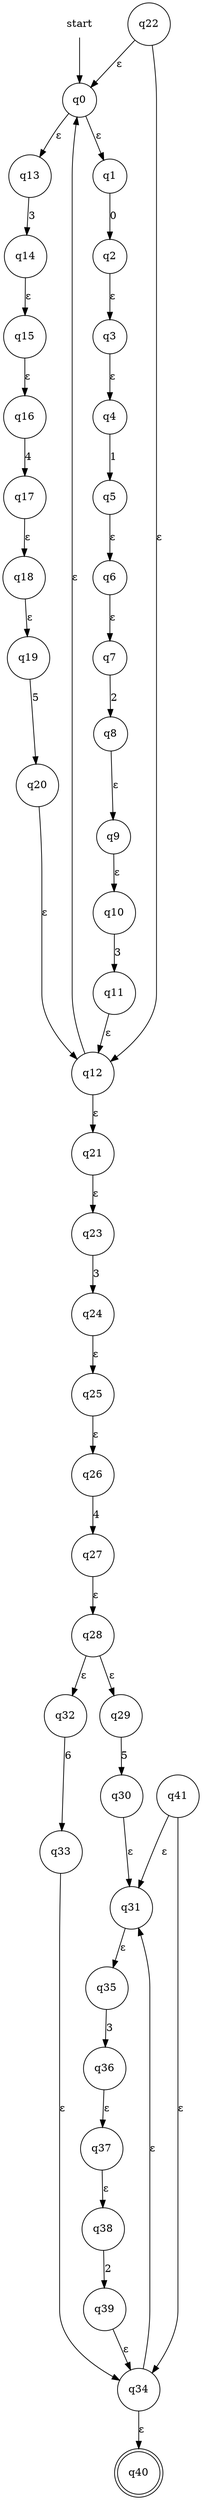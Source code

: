 digraph automaton {
    node [shape=none]; start;
    node [shape=doublecircle]; "q40";
    node [shape=circle];
    start -> "q0";
    "q0" -> "q1" [label="&epsilon;"];
    "q0" -> "q13" [label="&epsilon;"];
    "q1" -> "q2" [label="0"];
    "q2" -> "q3" [label="&epsilon;"];
    "q3" -> "q4" [label="&epsilon;"];
    "q4" -> "q5" [label="1"];
    "q5" -> "q6" [label="&epsilon;"];
    "q6" -> "q7" [label="&epsilon;"];
    "q7" -> "q8" [label="2"];
    "q8" -> "q9" [label="&epsilon;"];
    "q9" -> "q10" [label="&epsilon;"];
    "q10" -> "q11" [label="3"];
    "q11" -> "q12" [label="&epsilon;"];
    "q12" -> "q0" [label="&epsilon;"];
    "q12" -> "q21" [label="&epsilon;"];
    "q13" -> "q14" [label="3"];
    "q14" -> "q15" [label="&epsilon;"];
    "q15" -> "q16" [label="&epsilon;"];
    "q16" -> "q17" [label="4"];
    "q17" -> "q18" [label="&epsilon;"];
    "q18" -> "q19" [label="&epsilon;"];
    "q19" -> "q20" [label="5"];
    "q20" -> "q12" [label="&epsilon;"];
    "q21" -> "q23" [label="&epsilon;"];
    "q22" -> "q0" [label="&epsilon;"];
    "q22" -> "q12" [label="&epsilon;"];
    "q23" -> "q24" [label="3"];
    "q24" -> "q25" [label="&epsilon;"];
    "q25" -> "q26" [label="&epsilon;"];
    "q26" -> "q27" [label="4"];
    "q27" -> "q28" [label="&epsilon;"];
    "q28" -> "q29" [label="&epsilon;"];
    "q28" -> "q32" [label="&epsilon;"];
    "q29" -> "q30" [label="5"];
    "q30" -> "q31" [label="&epsilon;"];
    "q31" -> "q35" [label="&epsilon;"];
    "q32" -> "q33" [label="6"];
    "q33" -> "q34" [label="&epsilon;"];
    "q34" -> "q31" [label="&epsilon;"];
    "q34" -> "q40" [label="&epsilon;"];
    "q35" -> "q36" [label="3"];
    "q36" -> "q37" [label="&epsilon;"];
    "q37" -> "q38" [label="&epsilon;"];
    "q38" -> "q39" [label="2"];
    "q39" -> "q34" [label="&epsilon;"];
    "q41" -> "q31" [label="&epsilon;"];
    "q41" -> "q34" [label="&epsilon;"];
}

